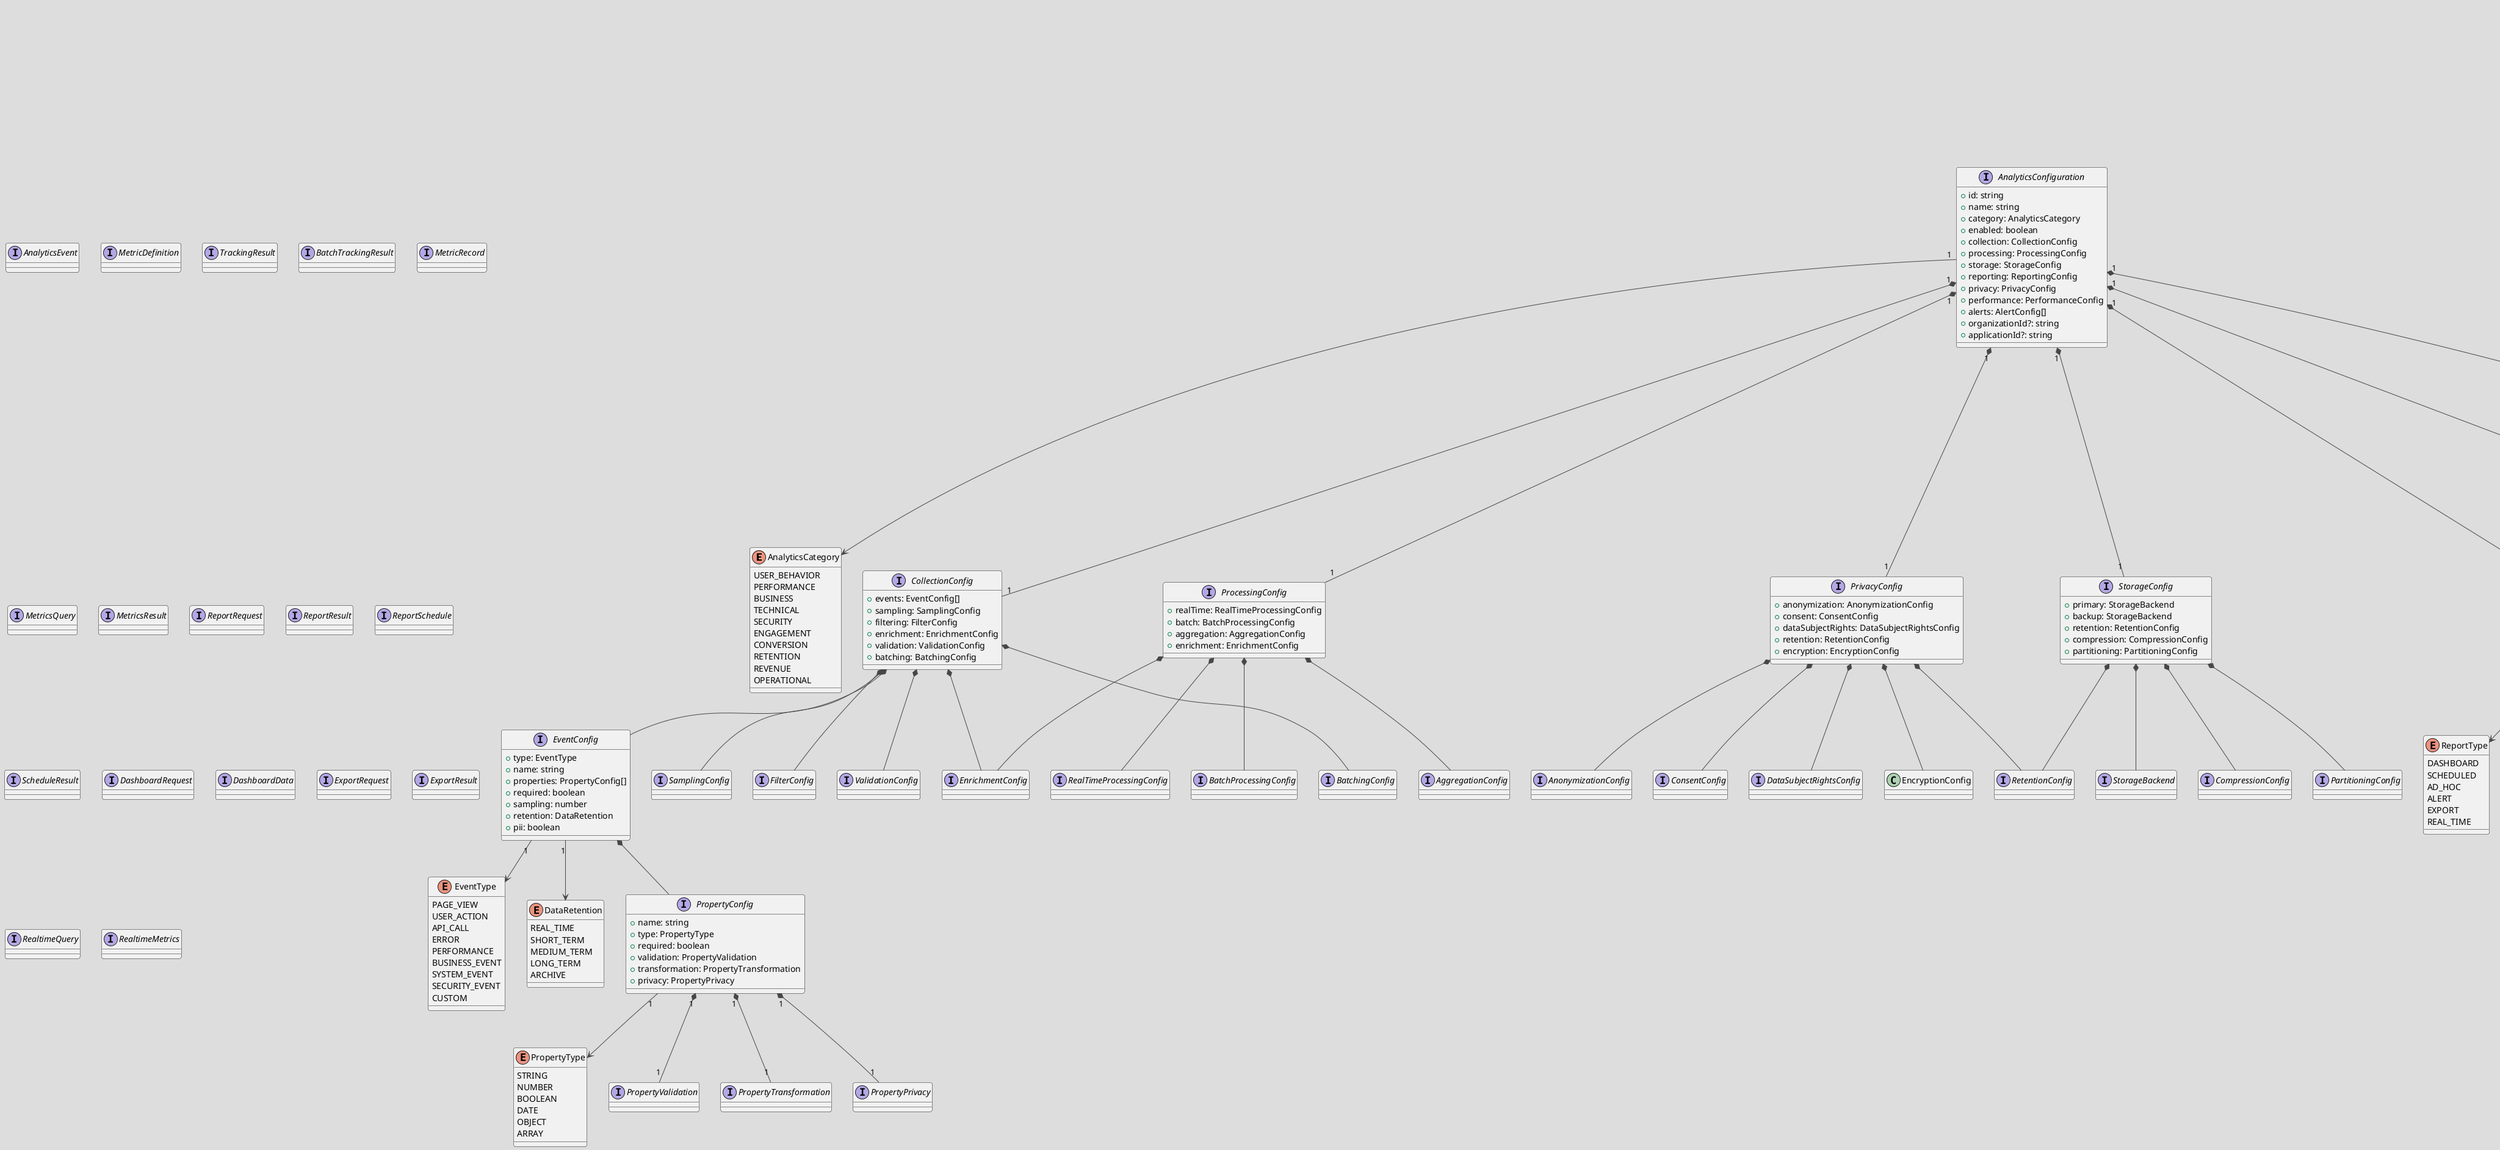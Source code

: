 @startuml
!theme toy

' Enums
enum AnalyticsCategory {
    USER_BEHAVIOR
    PERFORMANCE
    BUSINESS
    TECHNICAL
    SECURITY
    ENGAGEMENT
    CONVERSION
    RETENTION
    REVENUE
    OPERATIONAL
}

enum EventType {
    PAGE_VIEW
    USER_ACTION
    API_CALL
    ERROR
    PERFORMANCE
    BUSINESS_EVENT
    SYSTEM_EVENT
    SECURITY_EVENT
    CUSTOM
}

enum MetricType {
    COUNTER
    GAUGE
    HISTOGRAM
    TIMER
    RATE
    PERCENTAGE
    RATIO
}

enum ReportType {
    DASHBOARD
    SCHEDULED
    AD_HOC
    ALERT
    EXPORT
    REAL_TIME
}

enum DataRetention {
    REAL_TIME
    SHORT_TERM
    MEDIUM_TERM
    LONG_TERM
    ARCHIVE
}

enum PropertyType {
    STRING
    NUMBER
    BOOLEAN
    DATE
    OBJECT
    ARRAY
}

' Interfaces/Types
interface AnalyticsConfiguration {
    +id: string
    +name: string
    +category: AnalyticsCategory
    +enabled: boolean
    +collection: CollectionConfig
    +processing: ProcessingConfig
    +storage: StorageConfig
    +reporting: ReportingConfig
    +privacy: PrivacyConfig
    +performance: PerformanceConfig
    +alerts: AlertConfig[]
    +organizationId?: string
    +applicationId?: string
}

interface CollectionConfig {
    +events: EventConfig[]
    +sampling: SamplingConfig
    +filtering: FilterConfig
    +enrichment: EnrichmentConfig
    +validation: ValidationConfig
    +batching: BatchingConfig
}

interface EventConfig {
    +type: EventType
    +name: string
    +properties: PropertyConfig[]
    +required: boolean
    +sampling: number
    +retention: DataRetention
    +pii: boolean
}

interface PropertyConfig {
    +name: string
    +type: PropertyType
    +required: boolean
    +validation: PropertyValidation
    +transformation: PropertyTransformation
    +privacy: PropertyPrivacy
}

interface ProcessingConfig {
    +realTime: RealTimeProcessingConfig
    +batch: BatchProcessingConfig
    +aggregation: AggregationConfig
    +enrichment: EnrichmentConfig
}

interface StorageConfig {
    +primary: StorageBackend
    +backup: StorageBackend
    +retention: RetentionConfig
    +compression: CompressionConfig
    +partitioning: PartitioningConfig
}

interface ReportingConfig {
    +dashboards: DashboardConfig[]
    +scheduledReports: ScheduledReportConfig[]
    +exports: ExportConfig[]
    +visualizations: VisualizationConfig[]
}

interface PrivacyConfig {
    +anonymization: AnonymizationConfig
    +consent: ConsentConfig
    +dataSubjectRights: DataSubjectRightsConfig
    +retention: RetentionConfig
    +encryption: EncryptionConfig
}

interface PerformanceConfig {
    +maxEventsPerSecond: number
    +maxBatchSize: number
    +processingTimeout: number
    +caching: CachingConfig
    +optimization: OptimizationConfig
}

interface AlertConfig {
    +id: string
    +name: string
    +metric: string
    +condition: AlertCondition
    +threshold: number
    +channels: NotificationChannel[]
    +enabled: boolean
}

interface AnalyticsEvent
interface MetricDefinition
interface TrackingResult
interface BatchTrackingResult
interface MetricRecord
interface MetricsQuery
interface MetricsResult
interface ReportRequest
interface ReportResult
interface ReportSchedule
interface ScheduleResult
interface DashboardRequest
interface DashboardData
interface ExportRequest
interface ExportResult
interface RealtimeQuery
interface RealtimeMetrics
interface SamplingConfig
interface FilterConfig
interface EnrichmentConfig
interface ValidationConfig
interface BatchingConfig
interface PropertyValidation
interface PropertyTransformation
interface PropertyPrivacy
interface RealTimeProcessingConfig
interface BatchProcessingConfig
interface AggregationConfig
interface StorageBackend
interface RetentionConfig
interface CompressionConfig
interface PartitioningConfig
interface DashboardConfig
interface ScheduledReportConfig
interface ExportConfig
interface VisualizationConfig
interface AnonymizationConfig
interface ConsentConfig
interface DataSubjectRightsConfig
interface CachingConfig
interface OptimizationConfig
interface AlertCondition
interface NotificationChannel

' Services and Managers
class DataCollector
class EventProcessor
class MetricsEngine
class ReportGenerator
class PrivacyService
class StorageService
class AnalyticsError
class ClientTracking
class ServerEvents
class APIMetrics
class SystemMetrics
class EventQueue
class StreamProcessor
class BatchProcessor
class DataValidator
class TimeSeriesDB
class AggregationEngine
class KPICalculator
class AlertEngine
class DashboardEngine
class ExportEngine
class VisualizationEngine
class Scheduler


' AnalyticsManager Class
class AnalyticsManager {
    -configurations: Map<string, AnalyticsConfiguration>
    -dataCollector: DataCollector
    -eventProcessor: EventProcessor
    -metricsEngine: MetricsEngine
    -reportGenerator: ReportGenerator
    -privacyService: PrivacyService
    -storageService: StorageService

    +constructor()
    +registerConfiguration(config: AnalyticsConfiguration): void
    +track(event: AnalyticsEvent): Promise<TrackingResult>
    +trackBatch(events: AnalyticsEvent[]): Promise<BatchTrackingResult>
    +recordMetric(metric: MetricRecord): Promise<void>
    +getMetrics(query: MetricsQuery): Promise<MetricsResult>
    +generateReport(request: ReportRequest): Promise<ReportResult>
    +scheduleReport(schedule: ReportSchedule): Promise<ScheduleResult>
    +getDashboardData(request: DashboardRequest): Promise<DashboardData>
    +exportData(request: ExportRequest): Promise<ExportResult>
    +getRealtimeMetrics(query: RealtimeQuery): Promise<RealtimeMetrics>
    -initializeEventHandlers(): void
    -validateConfiguration(config: AnalyticsConfiguration): void
    -initializeConfiguration(config: AnalyticsConfiguration): void
    -validateEvent(event: AnalyticsEvent): Promise<void>
    -applyPrivacyFilters(event: AnalyticsEvent): Promise<AnalyticsEvent>
    -enrichEvent(event: AnalyticsEvent): Promise<AnalyticsEvent>
    -shouldProcessRealTime(event: AnalyticsEvent): boolean
    -validateMetric(metric: MetricRecord): Promise<void>
    -checkAlerts(metric: MetricRecord): Promise<void>
    -validateMetricsQuery(query: MetricsQuery): Promise<void>
    -applyPrivacyFiltersToResult(result: MetricsResult, context: any): Promise<MetricsResult>
    -validateReportRequest(request: ReportRequest): Promise<void>
    -checkReportPermissions(request: ReportRequest): Promise<void>
    -applyPrivacyFiltersToReport(report: ReportResult, context: any): Promise<ReportResult>
    -validateReportSchedule(schedule: ReportSchedule): Promise<void>
    -validateDashboardRequest(request: DashboardRequest): Promise<void>
    -getDashboardConfig(dashboardId: string): Promise<DashboardConfig>
    -collectWidgetData(widgets: any[], context: any): Promise<any[]>
    -validateExportRequest(request: ExportRequest): Promise<void>
    -checkExportPermissions(request: ExportRequest): Promise<void>
    -getConfigurationForEvent(event: AnalyticsEvent): AnalyticsConfiguration
    -validateEventProperties(event: AnalyticsEvent, config: AnalyticsConfiguration): Promise<void>
    -chunkArray<T>(array: T[], chunkSize: number): T[][]
}

' Relationships

AnalyticsManager "1" o-- "1" DataCollector
AnalyticsManager "1" o-- "1" EventProcessor
AnalyticsManager "1" o-- "1" MetricsEngine
AnalyticsManager "1" o-- "1" ReportGenerator
AnalyticsManager "1" o-- "1" PrivacyService
AnalyticsManager "1" o-- "1" StorageService

AnalyticsConfiguration "1" --> AnalyticsCategory
AnalyticsConfiguration "1" *-- "1" CollectionConfig
AnalyticsConfiguration "1" *-- "1" ProcessingConfig
AnalyticsConfiguration "1" *-- "1" StorageConfig
AnalyticsConfiguration "1" *-- "1" ReportingConfig
AnalyticsConfiguration "1" *-- "1" PrivacyConfig
AnalyticsConfiguration "1" *-- "1" PerformanceConfig
AnalyticsConfiguration "1" *-- "N" AlertConfig

CollectionConfig *-- EventConfig
CollectionConfig *-- SamplingConfig
CollectionConfig *-- FilterConfig
CollectionConfig *-- EnrichmentConfig
CollectionConfig *-- ValidationConfig
CollectionConfig *-- BatchingConfig

EventConfig "1" --> EventType
EventConfig "1" --> DataRetention
EventConfig *-- PropertyConfig

PropertyConfig "1" --> PropertyType
PropertyConfig "1" *-- "1" PropertyValidation
PropertyConfig "1" *-- "1" PropertyTransformation
PropertyConfig "1" *-- "1" PropertyPrivacy

ProcessingConfig *-- RealTimeProcessingConfig
ProcessingConfig *-- BatchProcessingConfig
ProcessingConfig *-- AggregationConfig
ProcessingConfig *-- EnrichmentConfig

StorageConfig *-- StorageBackend
StorageConfig *-- RetentionConfig
StorageConfig *-- CompressionConfig
StorageConfig *-- PartitioningConfig

ReportingConfig *-- DashboardConfig
ReportingConfig *-- ScheduledReportConfig
ReportingConfig *-- ExportConfig
ReportingConfig *-- VisualizationConfig
ReportingConfig "1" --> ReportType

PrivacyConfig *-- AnonymizationConfig
PrivacyConfig *-- ConsentConfig
PrivacyConfig *-- DataSubjectRightsConfig
PrivacyConfig *-- RetentionConfig
PrivacyConfig *-- EncryptionConfig

PerformanceConfig *-- CachingConfig
PerformanceConfig *-- OptimizationConfig

AlertConfig "1" --> NotificationChannel
AlertConfig "1" *-- "1" AlertCondition

DataCollector --> ClientTracking
DataCollector --> ServerEvents
DataCollector --> APIMetrics
DataCollector --> SystemMetrics

EventProcessor --> EventQueue
EventProcessor --> StreamProcessor
EventProcessor --> BatchProcessor
EventProcessor --> DataValidator

MetricsEngine --> TimeSeriesDB
MetricsEngine --> AggregationEngine
MetricsEngine --> KPICalculator
MetricsEngine --> AlertEngine
MetricsEngine "1" --> MetricType

ReportGenerator --> DashboardEngine
ReportGenerator --> ExportEngine
ReportGenerator --> VisualizationEngine
ReportGenerator --> Scheduler

AnalyticsError --|> Error

@enduml